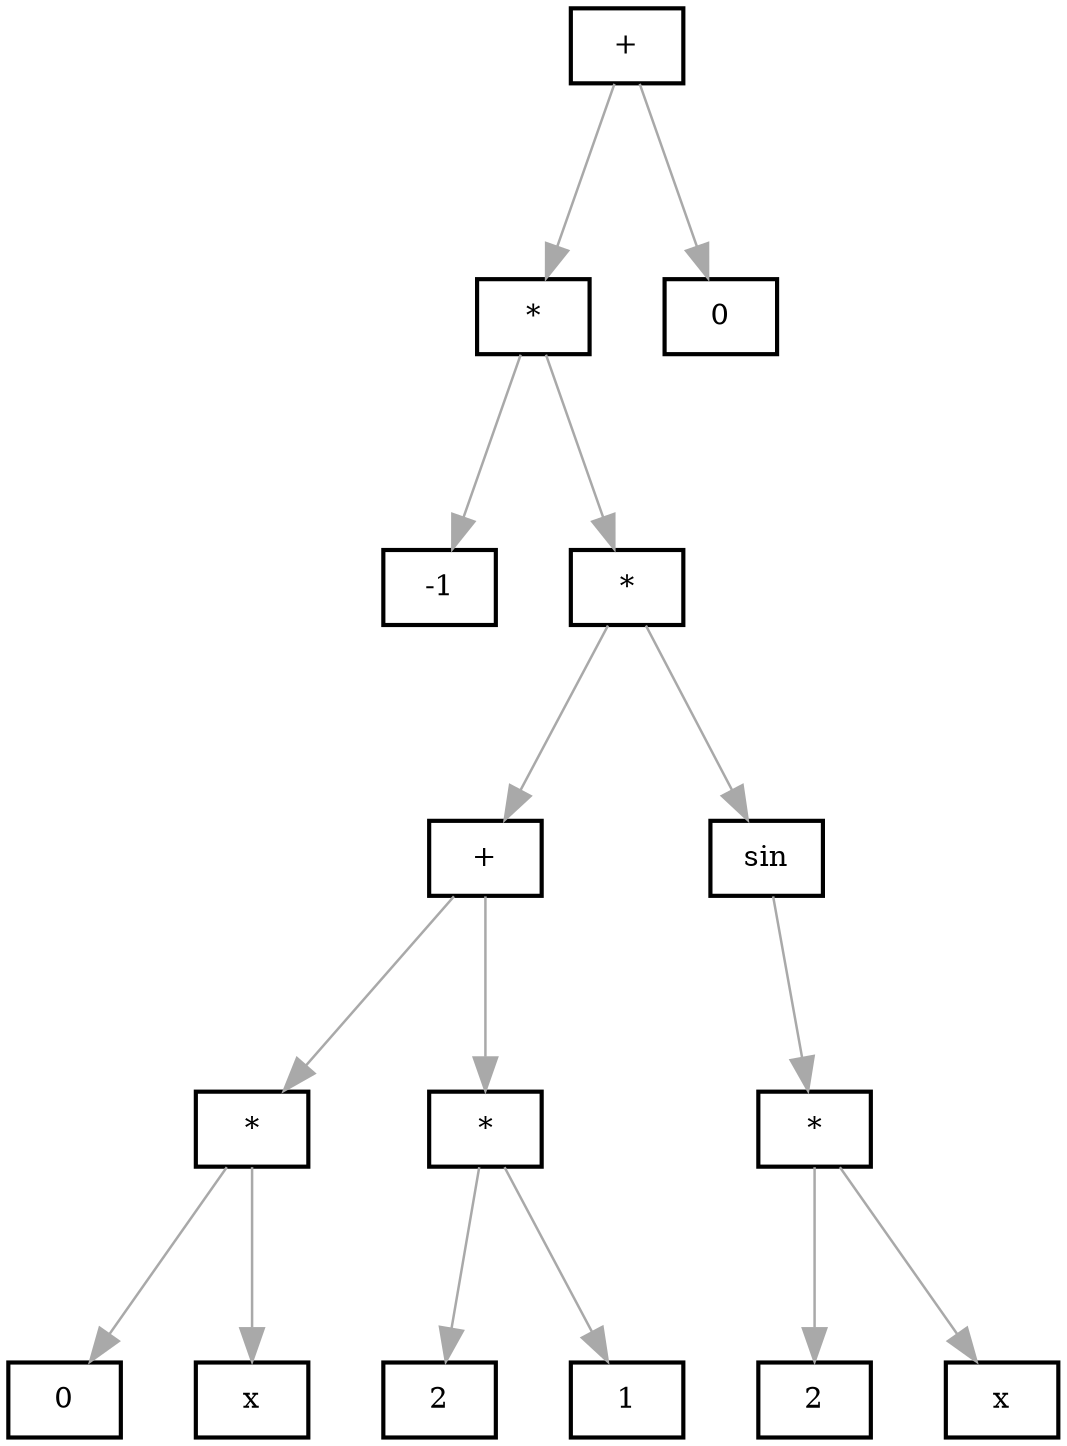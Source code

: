 	digraph
	{
		edge [color     = darkgrey]
		edge [arrowsize = 1.6]
		edge [penwidth  = 1.2]

		graph [penwidth = 2]
		graph [ranksep  = 1.3]
		graph [nodesep  = 0.5]
		graph [style    = "filled"]
		graph [color    = green, fillcolor = lightgreen]

		node [penwidth = 2]
		node [shape    = box]
		node [color    = black, fillcolor = white]

		compound  = true;
		newrank   = true;

		Node0x600002b95260[label = "+"]
		Node0x600002b95260 -> Node0x600002b952a0

		Node0x600002b952a0[label = "*"]
		Node0x600002b952a0 -> Node0x600002b95300

		Node0x600002b95300[label = "-1"]
		Node0x600002b952a0 -> Node0x600002b953c0

		Node0x600002b953c0[label = "*"]
		Node0x600002b953c0 -> Node0x600002b95320

		Node0x600002b95320[label = "+"]
		Node0x600002b95320 -> Node0x600002b95420

		Node0x600002b95420[label = "*"]
		Node0x600002b95420 -> Node0x600002b95280

		Node0x600002b95280[label = "0"]
		Node0x600002b95420 -> Node0x600002b95400

		Node0x600002b95400[label = "x"]
		Node0x600002b95320 -> Node0x600002b954a0

		Node0x600002b954a0[label = "*"]
		Node0x600002b954a0 -> Node0x600002b95440

		Node0x600002b95440[label = "2"]
		Node0x600002b954a0 -> Node0x600002b95480

		Node0x600002b95480[label = "1"]
		Node0x600002b953c0 -> Node0x600002b953a0

		Node0x600002b953a0[label = "sin"]
		Node0x600002b953a0 -> Node0x600002b95340

		Node0x600002b95340[label = "*"]
		Node0x600002b95340 -> Node0x600002b95360

		Node0x600002b95360[label = "2"]
		Node0x600002b95340 -> Node0x600002b95380

		Node0x600002b95380[label = "x"]
		Node0x600002b95260 -> Node0x600002b952e0

		Node0x600002b952e0[label = "0"]
	}